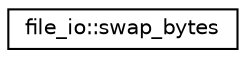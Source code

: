 digraph "Graphical Class Hierarchy"
{
 // LATEX_PDF_SIZE
  edge [fontname="Helvetica",fontsize="10",labelfontname="Helvetica",labelfontsize="10"];
  node [fontname="Helvetica",fontsize="10",shape=record];
  rankdir="LR";
  Node0 [label="file_io::swap_bytes",height=0.2,width=0.4,color="black", fillcolor="white", style="filled",URL="$interfacefile__io_1_1swap__bytes.html",tooltip="Splits the supplied path into components."];
}
